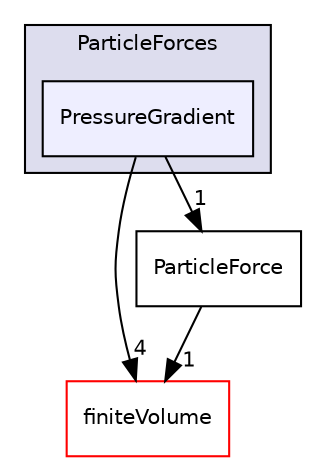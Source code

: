 digraph "src/lagrangian/intermediate/submodels/Kinematic/ParticleForces/PressureGradient" {
  bgcolor=transparent;
  compound=true
  node [ fontsize="10", fontname="Helvetica"];
  edge [ labelfontsize="10", labelfontname="Helvetica"];
  subgraph clusterdir_7880c6dec9d81c909715027e243e12ba {
    graph [ bgcolor="#ddddee", pencolor="black", label="ParticleForces" fontname="Helvetica", fontsize="10", URL="dir_7880c6dec9d81c909715027e243e12ba.html"]
  dir_8bbab2dbb32d23bd43d75794511401a7 [shape=box, label="PressureGradient", style="filled", fillcolor="#eeeeff", pencolor="black", URL="dir_8bbab2dbb32d23bd43d75794511401a7.html"];
  }
  dir_9bd15774b555cf7259a6fa18f99fe99b [shape=box label="finiteVolume" color="red" URL="dir_9bd15774b555cf7259a6fa18f99fe99b.html"];
  dir_6ac06ece5f26f1196a12108b46c15ea0 [shape=box label="ParticleForce" URL="dir_6ac06ece5f26f1196a12108b46c15ea0.html"];
  dir_6ac06ece5f26f1196a12108b46c15ea0->dir_9bd15774b555cf7259a6fa18f99fe99b [headlabel="1", labeldistance=1.5 headhref="dir_001552_000897.html"];
  dir_8bbab2dbb32d23bd43d75794511401a7->dir_9bd15774b555cf7259a6fa18f99fe99b [headlabel="4", labeldistance=1.5 headhref="dir_001553_000897.html"];
  dir_8bbab2dbb32d23bd43d75794511401a7->dir_6ac06ece5f26f1196a12108b46c15ea0 [headlabel="1", labeldistance=1.5 headhref="dir_001553_001552.html"];
}

